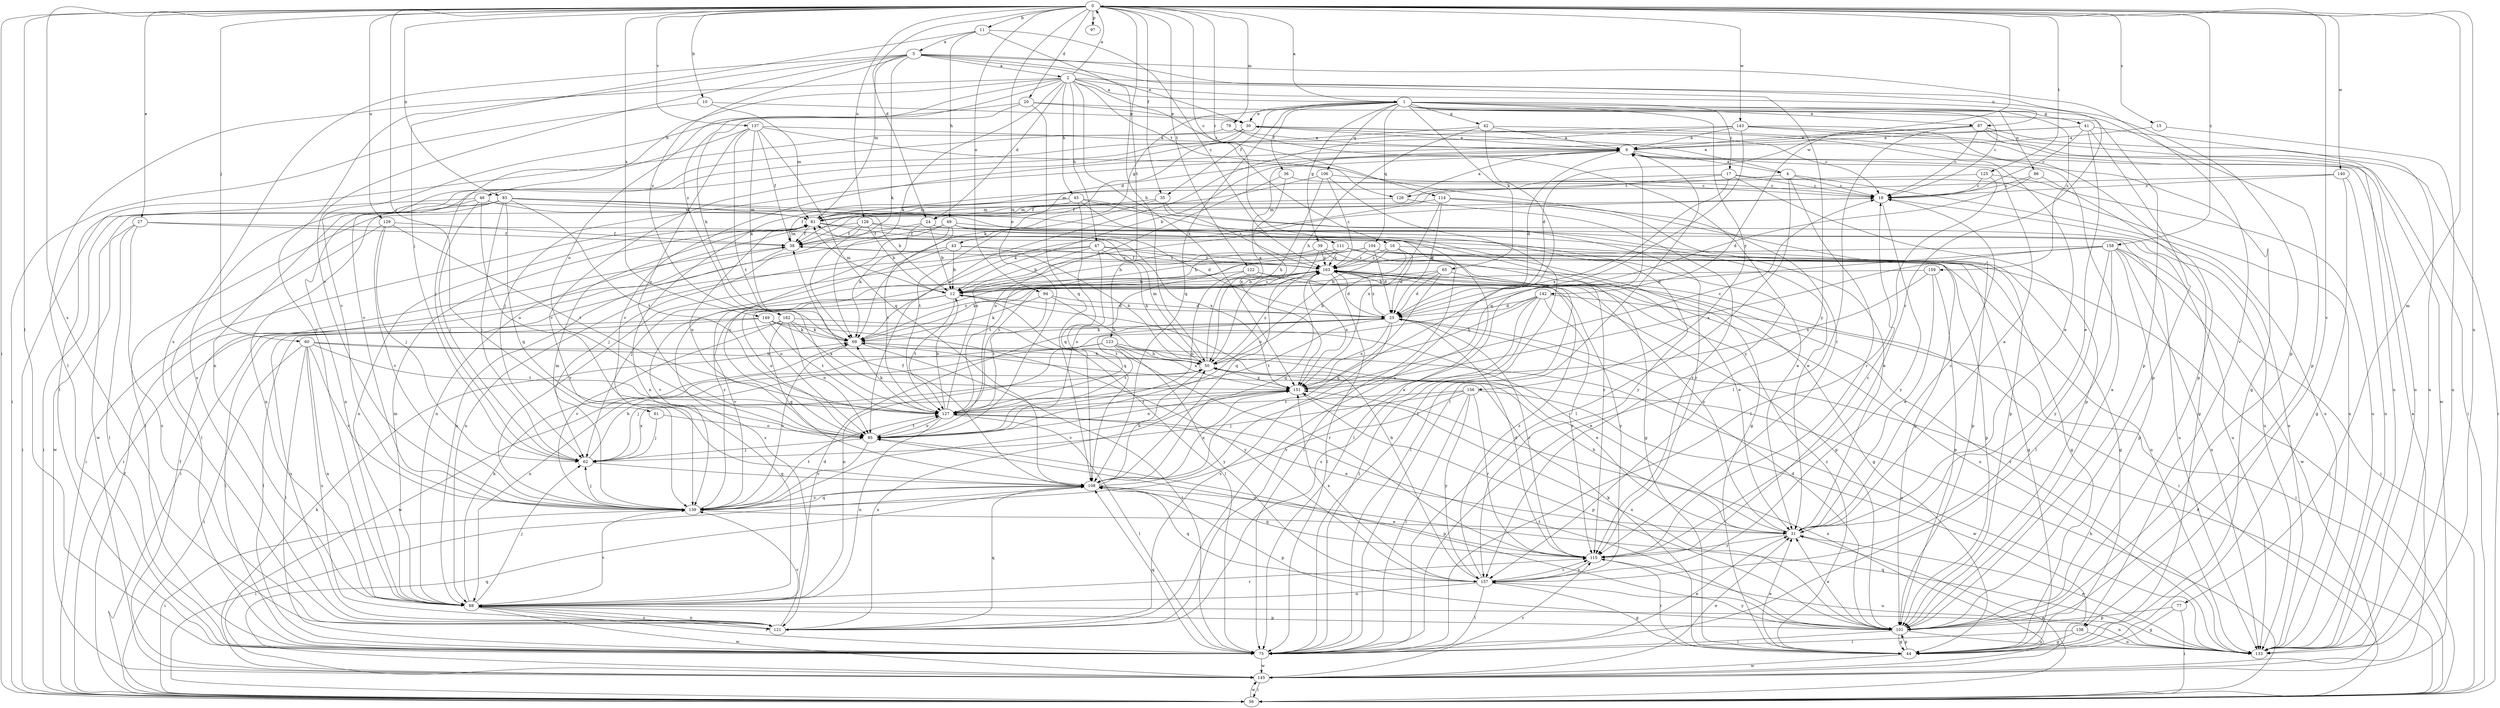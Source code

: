 strict digraph  {
0;
1;
2;
4;
5;
6;
10;
11;
12;
15;
16;
17;
18;
20;
24;
25;
27;
30;
31;
35;
36;
38;
39;
41;
42;
43;
44;
45;
46;
47;
49;
50;
56;
60;
61;
62;
65;
69;
75;
77;
79;
81;
83;
86;
87;
88;
94;
95;
97;
101;
104;
106;
108;
111;
114;
115;
121;
122;
123;
125;
126;
127;
128;
129;
133;
137;
138;
139;
140;
142;
143;
145;
149;
151;
156;
157;
158;
159;
162;
163;
0 -> 10  [label=b];
0 -> 11  [label=b];
0 -> 15  [label=c];
0 -> 16  [label=c];
0 -> 20  [label=d];
0 -> 24  [label=d];
0 -> 27  [label=e];
0 -> 35  [label=f];
0 -> 56  [label=i];
0 -> 60  [label=j];
0 -> 61  [label=j];
0 -> 75  [label=l];
0 -> 77  [label=m];
0 -> 79  [label=m];
0 -> 83  [label=n];
0 -> 94  [label=o];
0 -> 95  [label=o];
0 -> 97  [label=p];
0 -> 111  [label=r];
0 -> 121  [label=s];
0 -> 122  [label=t];
0 -> 123  [label=t];
0 -> 125  [label=t];
0 -> 128  [label=u];
0 -> 129  [label=u];
0 -> 133  [label=u];
0 -> 137  [label=v];
0 -> 138  [label=v];
0 -> 140  [label=w];
0 -> 142  [label=w];
0 -> 143  [label=w];
0 -> 149  [label=x];
0 -> 158  [label=z];
1 -> 0  [label=a];
1 -> 17  [label=c];
1 -> 18  [label=c];
1 -> 30  [label=e];
1 -> 35  [label=f];
1 -> 36  [label=f];
1 -> 39  [label=g];
1 -> 41  [label=g];
1 -> 42  [label=g];
1 -> 43  [label=g];
1 -> 65  [label=k];
1 -> 86  [label=n];
1 -> 87  [label=n];
1 -> 101  [label=p];
1 -> 104  [label=q];
1 -> 106  [label=q];
1 -> 108  [label=q];
1 -> 156  [label=y];
1 -> 159  [label=z];
2 -> 0  [label=a];
2 -> 1  [label=a];
2 -> 24  [label=d];
2 -> 45  [label=h];
2 -> 46  [label=h];
2 -> 47  [label=h];
2 -> 69  [label=k];
2 -> 75  [label=l];
2 -> 87  [label=n];
2 -> 95  [label=o];
2 -> 101  [label=p];
2 -> 114  [label=r];
2 -> 126  [label=t];
2 -> 151  [label=x];
2 -> 162  [label=z];
4 -> 18  [label=c];
4 -> 30  [label=e];
4 -> 75  [label=l];
4 -> 115  [label=r];
4 -> 126  [label=t];
4 -> 133  [label=u];
5 -> 2  [label=a];
5 -> 30  [label=e];
5 -> 69  [label=k];
5 -> 81  [label=m];
5 -> 88  [label=n];
5 -> 115  [label=r];
5 -> 121  [label=s];
5 -> 138  [label=v];
5 -> 139  [label=v];
5 -> 157  [label=y];
5 -> 162  [label=z];
6 -> 4  [label=a];
6 -> 12  [label=b];
6 -> 24  [label=d];
6 -> 25  [label=d];
6 -> 62  [label=j];
6 -> 75  [label=l];
10 -> 30  [label=e];
10 -> 56  [label=i];
10 -> 81  [label=m];
11 -> 5  [label=a];
11 -> 49  [label=h];
11 -> 50  [label=h];
11 -> 62  [label=j];
11 -> 163  [label=z];
12 -> 25  [label=d];
12 -> 75  [label=l];
12 -> 81  [label=m];
12 -> 95  [label=o];
12 -> 127  [label=t];
12 -> 139  [label=v];
12 -> 163  [label=z];
15 -> 6  [label=a];
15 -> 133  [label=u];
16 -> 25  [label=d];
16 -> 44  [label=g];
16 -> 50  [label=h];
16 -> 95  [label=o];
16 -> 163  [label=z];
17 -> 18  [label=c];
17 -> 38  [label=f];
17 -> 69  [label=k];
17 -> 101  [label=p];
17 -> 133  [label=u];
17 -> 151  [label=x];
18 -> 81  [label=m];
18 -> 133  [label=u];
18 -> 157  [label=y];
20 -> 30  [label=e];
20 -> 69  [label=k];
20 -> 101  [label=p];
20 -> 108  [label=q];
20 -> 139  [label=v];
24 -> 12  [label=b];
24 -> 38  [label=f];
24 -> 69  [label=k];
24 -> 101  [label=p];
25 -> 69  [label=k];
25 -> 88  [label=n];
25 -> 115  [label=r];
25 -> 121  [label=s];
25 -> 127  [label=t];
25 -> 151  [label=x];
25 -> 163  [label=z];
27 -> 38  [label=f];
27 -> 75  [label=l];
27 -> 101  [label=p];
27 -> 121  [label=s];
27 -> 145  [label=w];
30 -> 6  [label=a];
30 -> 18  [label=c];
30 -> 31  [label=e];
30 -> 88  [label=n];
30 -> 121  [label=s];
30 -> 139  [label=v];
31 -> 6  [label=a];
31 -> 18  [label=c];
31 -> 50  [label=h];
31 -> 115  [label=r];
31 -> 163  [label=z];
35 -> 81  [label=m];
35 -> 115  [label=r];
35 -> 127  [label=t];
35 -> 163  [label=z];
36 -> 18  [label=c];
36 -> 95  [label=o];
36 -> 151  [label=x];
38 -> 81  [label=m];
38 -> 88  [label=n];
38 -> 163  [label=z];
39 -> 31  [label=e];
39 -> 75  [label=l];
39 -> 108  [label=q];
39 -> 121  [label=s];
39 -> 163  [label=z];
41 -> 6  [label=a];
41 -> 18  [label=c];
41 -> 31  [label=e];
41 -> 101  [label=p];
41 -> 133  [label=u];
41 -> 139  [label=v];
42 -> 6  [label=a];
42 -> 44  [label=g];
42 -> 50  [label=h];
42 -> 69  [label=k];
42 -> 121  [label=s];
43 -> 12  [label=b];
43 -> 50  [label=h];
43 -> 62  [label=j];
43 -> 88  [label=n];
43 -> 163  [label=z];
44 -> 31  [label=e];
44 -> 69  [label=k];
44 -> 101  [label=p];
44 -> 115  [label=r];
44 -> 145  [label=w];
44 -> 163  [label=z];
45 -> 31  [label=e];
45 -> 38  [label=f];
45 -> 75  [label=l];
45 -> 81  [label=m];
45 -> 108  [label=q];
45 -> 133  [label=u];
45 -> 157  [label=y];
46 -> 31  [label=e];
46 -> 56  [label=i];
46 -> 62  [label=j];
46 -> 81  [label=m];
46 -> 88  [label=n];
46 -> 95  [label=o];
47 -> 12  [label=b];
47 -> 50  [label=h];
47 -> 56  [label=i];
47 -> 108  [label=q];
47 -> 133  [label=u];
47 -> 139  [label=v];
47 -> 163  [label=z];
49 -> 25  [label=d];
49 -> 38  [label=f];
49 -> 56  [label=i];
49 -> 75  [label=l];
49 -> 95  [label=o];
49 -> 127  [label=t];
49 -> 133  [label=u];
50 -> 6  [label=a];
50 -> 62  [label=j];
50 -> 81  [label=m];
50 -> 139  [label=v];
50 -> 151  [label=x];
50 -> 163  [label=z];
56 -> 25  [label=d];
56 -> 31  [label=e];
56 -> 38  [label=f];
56 -> 50  [label=h];
56 -> 145  [label=w];
60 -> 50  [label=h];
60 -> 56  [label=i];
60 -> 75  [label=l];
60 -> 88  [label=n];
60 -> 121  [label=s];
60 -> 127  [label=t];
60 -> 133  [label=u];
60 -> 139  [label=v];
61 -> 62  [label=j];
61 -> 95  [label=o];
62 -> 50  [label=h];
62 -> 108  [label=q];
62 -> 151  [label=x];
65 -> 12  [label=b];
65 -> 25  [label=d];
65 -> 44  [label=g];
65 -> 69  [label=k];
65 -> 108  [label=q];
69 -> 50  [label=h];
69 -> 75  [label=l];
69 -> 139  [label=v];
69 -> 163  [label=z];
75 -> 31  [label=e];
75 -> 108  [label=q];
75 -> 145  [label=w];
77 -> 44  [label=g];
77 -> 56  [label=i];
77 -> 101  [label=p];
79 -> 6  [label=a];
79 -> 75  [label=l];
79 -> 157  [label=y];
81 -> 38  [label=f];
81 -> 44  [label=g];
81 -> 56  [label=i];
81 -> 88  [label=n];
81 -> 95  [label=o];
81 -> 151  [label=x];
83 -> 12  [label=b];
83 -> 44  [label=g];
83 -> 56  [label=i];
83 -> 62  [label=j];
83 -> 81  [label=m];
83 -> 88  [label=n];
83 -> 108  [label=q];
83 -> 127  [label=t];
83 -> 145  [label=w];
86 -> 18  [label=c];
86 -> 25  [label=d];
86 -> 44  [label=g];
87 -> 6  [label=a];
87 -> 18  [label=c];
87 -> 25  [label=d];
87 -> 56  [label=i];
87 -> 75  [label=l];
87 -> 133  [label=u];
87 -> 145  [label=w];
88 -> 25  [label=d];
88 -> 62  [label=j];
88 -> 69  [label=k];
88 -> 75  [label=l];
88 -> 81  [label=m];
88 -> 101  [label=p];
88 -> 115  [label=r];
88 -> 121  [label=s];
88 -> 139  [label=v];
88 -> 145  [label=w];
94 -> 25  [label=d];
94 -> 50  [label=h];
94 -> 69  [label=k];
94 -> 127  [label=t];
95 -> 62  [label=j];
95 -> 101  [label=p];
95 -> 127  [label=t];
95 -> 139  [label=v];
101 -> 6  [label=a];
101 -> 25  [label=d];
101 -> 31  [label=e];
101 -> 44  [label=g];
101 -> 75  [label=l];
101 -> 127  [label=t];
101 -> 133  [label=u];
101 -> 151  [label=x];
101 -> 157  [label=y];
104 -> 12  [label=b];
104 -> 25  [label=d];
104 -> 44  [label=g];
104 -> 101  [label=p];
104 -> 127  [label=t];
104 -> 163  [label=z];
106 -> 18  [label=c];
106 -> 38  [label=f];
106 -> 50  [label=h];
106 -> 75  [label=l];
106 -> 163  [label=z];
108 -> 38  [label=f];
108 -> 50  [label=h];
108 -> 56  [label=i];
108 -> 101  [label=p];
108 -> 139  [label=v];
108 -> 151  [label=x];
111 -> 12  [label=b];
111 -> 44  [label=g];
111 -> 56  [label=i];
111 -> 75  [label=l];
111 -> 95  [label=o];
111 -> 127  [label=t];
111 -> 163  [label=z];
114 -> 25  [label=d];
114 -> 31  [label=e];
114 -> 81  [label=m];
114 -> 101  [label=p];
114 -> 151  [label=x];
115 -> 18  [label=c];
115 -> 25  [label=d];
115 -> 95  [label=o];
115 -> 108  [label=q];
115 -> 133  [label=u];
115 -> 157  [label=y];
121 -> 6  [label=a];
121 -> 88  [label=n];
121 -> 108  [label=q];
121 -> 139  [label=v];
121 -> 151  [label=x];
122 -> 12  [label=b];
122 -> 95  [label=o];
122 -> 101  [label=p];
122 -> 157  [label=y];
123 -> 31  [label=e];
123 -> 50  [label=h];
123 -> 88  [label=n];
123 -> 127  [label=t];
123 -> 145  [label=w];
123 -> 151  [label=x];
123 -> 157  [label=y];
125 -> 18  [label=c];
125 -> 75  [label=l];
125 -> 81  [label=m];
125 -> 133  [label=u];
126 -> 6  [label=a];
126 -> 81  [label=m];
126 -> 115  [label=r];
127 -> 12  [label=b];
127 -> 18  [label=c];
127 -> 31  [label=e];
127 -> 69  [label=k];
127 -> 75  [label=l];
127 -> 88  [label=n];
127 -> 95  [label=o];
128 -> 12  [label=b];
128 -> 38  [label=f];
128 -> 62  [label=j];
128 -> 88  [label=n];
128 -> 115  [label=r];
128 -> 133  [label=u];
129 -> 38  [label=f];
129 -> 62  [label=j];
129 -> 75  [label=l];
129 -> 127  [label=t];
129 -> 139  [label=v];
133 -> 31  [label=e];
133 -> 88  [label=n];
133 -> 108  [label=q];
133 -> 163  [label=z];
137 -> 6  [label=a];
137 -> 38  [label=f];
137 -> 62  [label=j];
137 -> 69  [label=k];
137 -> 95  [label=o];
137 -> 108  [label=q];
137 -> 115  [label=r];
137 -> 127  [label=t];
138 -> 44  [label=g];
138 -> 75  [label=l];
138 -> 133  [label=u];
139 -> 31  [label=e];
139 -> 56  [label=i];
139 -> 62  [label=j];
139 -> 81  [label=m];
139 -> 108  [label=q];
139 -> 127  [label=t];
139 -> 163  [label=z];
140 -> 18  [label=c];
140 -> 44  [label=g];
140 -> 88  [label=n];
140 -> 133  [label=u];
142 -> 25  [label=d];
142 -> 50  [label=h];
142 -> 56  [label=i];
142 -> 75  [label=l];
142 -> 115  [label=r];
142 -> 121  [label=s];
142 -> 127  [label=t];
143 -> 6  [label=a];
143 -> 56  [label=i];
143 -> 95  [label=o];
143 -> 101  [label=p];
143 -> 108  [label=q];
143 -> 133  [label=u];
143 -> 139  [label=v];
145 -> 6  [label=a];
145 -> 31  [label=e];
145 -> 38  [label=f];
145 -> 56  [label=i];
145 -> 69  [label=k];
145 -> 108  [label=q];
145 -> 115  [label=r];
145 -> 151  [label=x];
149 -> 31  [label=e];
149 -> 69  [label=k];
149 -> 75  [label=l];
149 -> 121  [label=s];
149 -> 127  [label=t];
149 -> 157  [label=y];
151 -> 18  [label=c];
151 -> 95  [label=o];
151 -> 101  [label=p];
151 -> 127  [label=t];
156 -> 62  [label=j];
156 -> 75  [label=l];
156 -> 115  [label=r];
156 -> 127  [label=t];
156 -> 139  [label=v];
156 -> 145  [label=w];
156 -> 157  [label=y];
157 -> 12  [label=b];
157 -> 44  [label=g];
157 -> 75  [label=l];
157 -> 88  [label=n];
157 -> 108  [label=q];
157 -> 115  [label=r];
157 -> 151  [label=x];
157 -> 163  [label=z];
158 -> 25  [label=d];
158 -> 56  [label=i];
158 -> 75  [label=l];
158 -> 101  [label=p];
158 -> 133  [label=u];
158 -> 145  [label=w];
158 -> 151  [label=x];
158 -> 157  [label=y];
158 -> 163  [label=z];
159 -> 12  [label=b];
159 -> 31  [label=e];
159 -> 101  [label=p];
159 -> 151  [label=x];
162 -> 69  [label=k];
162 -> 75  [label=l];
162 -> 95  [label=o];
162 -> 108  [label=q];
162 -> 115  [label=r];
162 -> 139  [label=v];
162 -> 151  [label=x];
163 -> 12  [label=b];
163 -> 25  [label=d];
163 -> 38  [label=f];
163 -> 56  [label=i];
163 -> 75  [label=l];
163 -> 95  [label=o];
163 -> 108  [label=q];
163 -> 133  [label=u];
163 -> 139  [label=v];
163 -> 151  [label=x];
}

